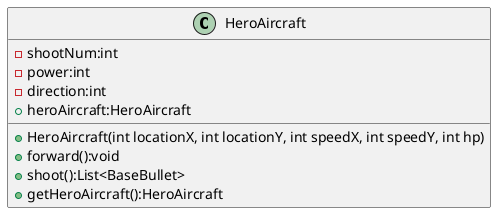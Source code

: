 @startuml
'https://plantuml.com/class-diagram

class HeroAircraft {
    - shootNum:int
    - power:int
    - direction:int
    + heroAircraft:HeroAircraft
    + HeroAircraft(int locationX, int locationY, int speedX, int speedY, int hp)
    + forward():void
    + shoot():List<BaseBullet>
    + getHeroAircraft():HeroAircraft
}

@enduml